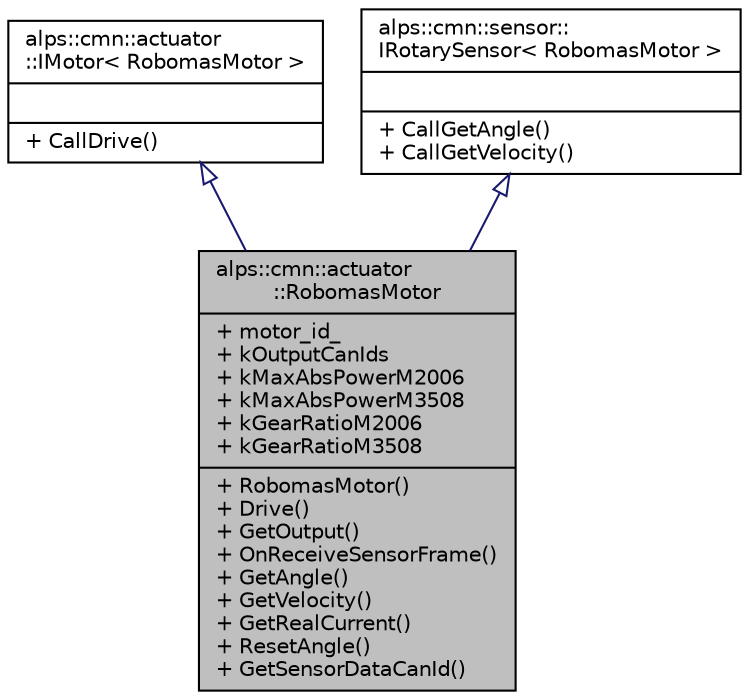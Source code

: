 digraph "alps::cmn::actuator::RobomasMotor"
{
 // LATEX_PDF_SIZE
  edge [fontname="Helvetica",fontsize="10",labelfontname="Helvetica",labelfontsize="10"];
  node [fontname="Helvetica",fontsize="10",shape=record];
  Node1 [label="{alps::cmn::actuator\l::RobomasMotor\n|+ motor_id_\l+ kOutputCanIds\l+ kMaxAbsPowerM2006\l+ kMaxAbsPowerM3508\l+ kGearRatioM2006\l+ kGearRatioM3508\l|+ RobomasMotor()\l+ Drive()\l+ GetOutput()\l+ OnReceiveSensorFrame()\l+ GetAngle()\l+ GetVelocity()\l+ GetRealCurrent()\l+ ResetAngle()\l+ GetSensorDataCanId()\l}",height=0.2,width=0.4,color="black", fillcolor="grey75", style="filled", fontcolor="black",tooltip="ロボマスモータのクラス"];
  Node2 -> Node1 [dir="back",color="midnightblue",fontsize="10",style="solid",arrowtail="onormal",fontname="Helvetica"];
  Node2 [label="{alps::cmn::actuator\l::IMotor\< RobomasMotor \>\n||+ CallDrive()\l}",height=0.2,width=0.4,color="black", fillcolor="white", style="filled",URL="$classalps_1_1cmn_1_1actuator_1_1_i_motor.html",tooltip=" "];
  Node3 -> Node1 [dir="back",color="midnightblue",fontsize="10",style="solid",arrowtail="onormal",fontname="Helvetica"];
  Node3 [label="{alps::cmn::sensor::\lIRotarySensor\< RobomasMotor \>\n||+ CallGetAngle()\l+ CallGetVelocity()\l}",height=0.2,width=0.4,color="black", fillcolor="white", style="filled",URL="$classalps_1_1cmn_1_1sensor_1_1_i_rotary_sensor.html",tooltip=" "];
}
